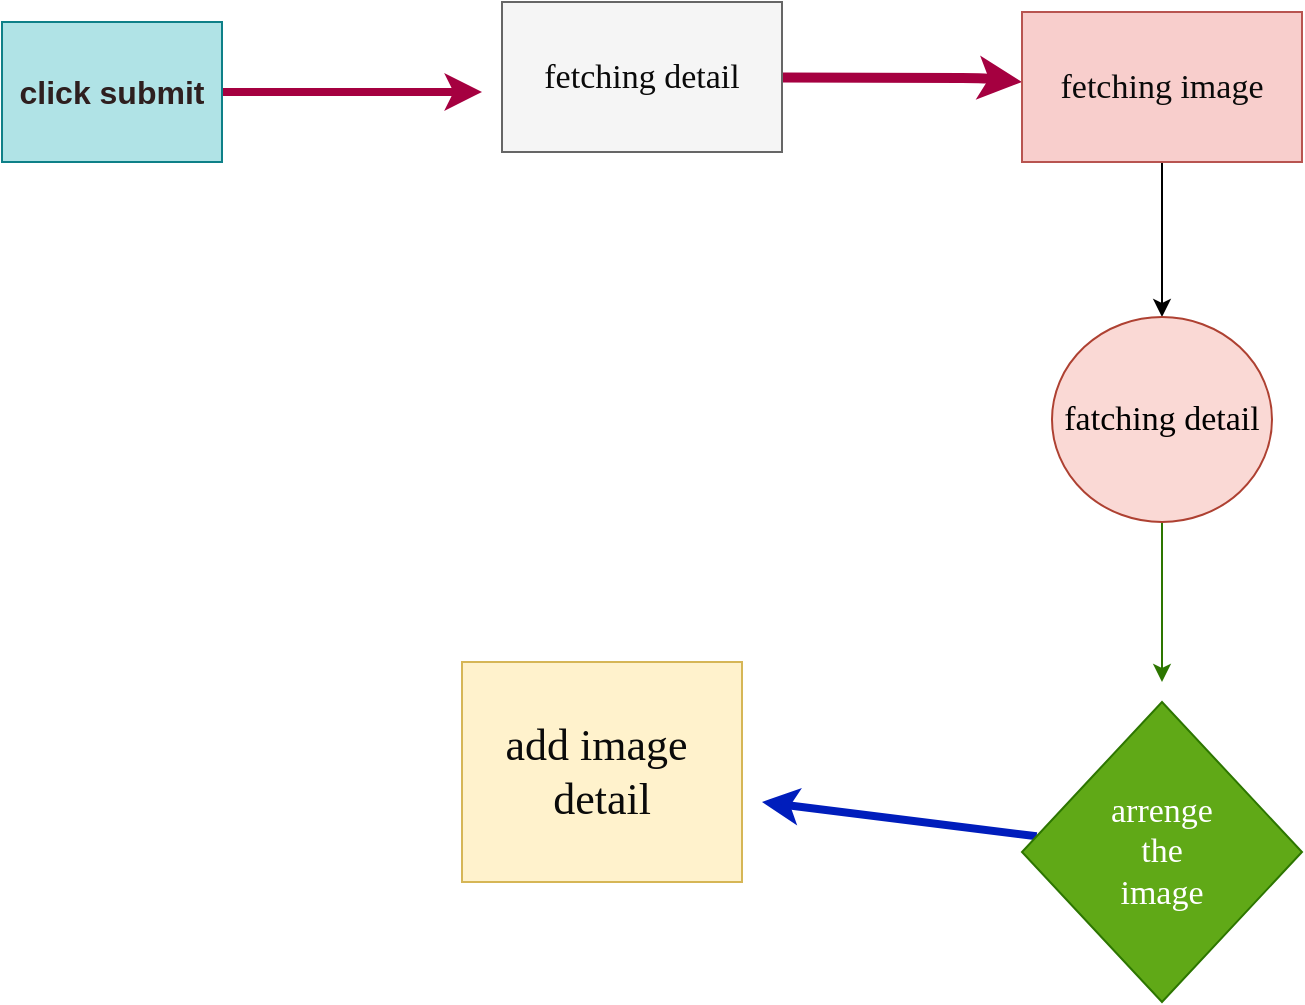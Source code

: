 <mxfile>
    <diagram id="_TGMF0xEv0YuwpSCFXKQ" name="Page-1">
        <mxGraphModel dx="896" dy="608" grid="1" gridSize="10" guides="1" tooltips="1" connect="1" arrows="1" fold="1" page="1" pageScale="1" pageWidth="827" pageHeight="1169" math="0" shadow="0">
            <root>
                <mxCell id="0"/>
                <mxCell id="1" parent="0"/>
                <mxCell id="9" style="edgeStyle=none;html=1;fontFamily=Verdana;fontSize=16;fillColor=#d80073;strokeColor=#A50040;strokeWidth=4;" edge="1" parent="1" source="6">
                    <mxGeometry relative="1" as="geometry">
                        <mxPoint x="340" y="115" as="targetPoint"/>
                    </mxGeometry>
                </mxCell>
                <mxCell id="6" value="" style="shape=table;startSize=0;container=1;collapsible=0;childLayout=tableLayout;fontFamily=Verdana;labelBackgroundColor=#FF0080;labelBorderColor=none;whiteSpace=wrap;fillColor=#b0e3e6;strokeColor=#0e8088;" vertex="1" parent="1">
                    <mxGeometry x="100" y="80" width="110" height="70" as="geometry"/>
                </mxCell>
                <mxCell id="7" value="" style="shape=tableRow;horizontal=0;startSize=0;swimlaneHead=0;swimlaneBody=0;top=0;left=0;bottom=0;right=0;collapsible=0;dropTarget=0;fillColor=none;points=[[0,0.5],[1,0.5]];portConstraint=eastwest;" vertex="1" parent="6">
                    <mxGeometry width="110" height="70" as="geometry"/>
                </mxCell>
                <mxCell id="8" value="&lt;b style=&quot;font-size: 16px;&quot;&gt;&lt;font color=&quot;#2e1f1f&quot;&gt;click submit&lt;/font&gt;&lt;/b&gt;" style="shape=partialRectangle;html=1;whiteSpace=wrap;connectable=0;overflow=hidden;fillColor=none;top=0;left=0;bottom=0;right=0;pointerEvents=1;" vertex="1" parent="7">
                    <mxGeometry width="110" height="70" as="geometry">
                        <mxRectangle width="110" height="70" as="alternateBounds"/>
                    </mxGeometry>
                </mxCell>
                <mxCell id="20" value="" style="edgeStyle=none;html=1;fontFamily=Verdana;fontSize=17;fillColor=#d80073;strokeColor=#A50040;strokeWidth=5;" edge="1" parent="1" source="16">
                    <mxGeometry relative="1" as="geometry">
                        <mxPoint x="610" y="110" as="targetPoint"/>
                        <Array as="points">
                            <mxPoint x="590" y="108"/>
                        </Array>
                    </mxGeometry>
                </mxCell>
                <mxCell id="16" value="" style="shape=table;startSize=0;container=1;collapsible=0;childLayout=tableLayout;labelBackgroundColor=none;labelBorderColor=none;fontFamily=Verdana;fontSize=17;fillColor=#f5f5f5;fontColor=#333333;strokeColor=#666666;" vertex="1" parent="1">
                    <mxGeometry x="350" y="70" width="140" height="75" as="geometry"/>
                </mxCell>
                <mxCell id="17" value="" style="shape=tableRow;horizontal=0;startSize=0;swimlaneHead=0;swimlaneBody=0;top=0;left=0;bottom=0;right=0;collapsible=0;dropTarget=0;fillColor=none;points=[[0,0.5],[1,0.5]];portConstraint=eastwest;labelBackgroundColor=none;labelBorderColor=none;fontFamily=Verdana;fontSize=17;" vertex="1" parent="16">
                    <mxGeometry width="140" height="75" as="geometry"/>
                </mxCell>
                <object label="&lt;font color=&quot;#0a0a0a&quot;&gt;fetching detail&lt;/font&gt;" id="18">
                    <mxCell style="shape=partialRectangle;html=1;whiteSpace=wrap;connectable=0;overflow=hidden;fillColor=none;top=0;left=0;bottom=0;right=0;pointerEvents=1;labelBackgroundColor=none;labelBorderColor=none;fontFamily=Verdana;fontSize=17;" vertex="1" parent="17">
                        <mxGeometry width="140" height="75" as="geometry">
                            <mxRectangle width="140" height="75" as="alternateBounds"/>
                        </mxGeometry>
                    </mxCell>
                </object>
                <mxCell id="25" value="" style="edgeStyle=none;html=1;fontFamily=Verdana;fontSize=17;" edge="1" parent="1" source="21" target="24">
                    <mxGeometry relative="1" as="geometry"/>
                </mxCell>
                <mxCell id="21" value="" style="shape=table;startSize=0;container=1;collapsible=0;childLayout=tableLayout;labelBackgroundColor=none;labelBorderColor=none;fontFamily=Verdana;fontSize=17;fillColor=#f8cecc;strokeColor=#b85450;" vertex="1" parent="1">
                    <mxGeometry x="610" y="75" width="140" height="75" as="geometry"/>
                </mxCell>
                <mxCell id="22" value="" style="shape=tableRow;horizontal=0;startSize=0;swimlaneHead=0;swimlaneBody=0;top=0;left=0;bottom=0;right=0;collapsible=0;dropTarget=0;fillColor=none;points=[[0,0.5],[1,0.5]];portConstraint=eastwest;labelBackgroundColor=none;labelBorderColor=none;fontFamily=Verdana;fontSize=17;" vertex="1" parent="21">
                    <mxGeometry width="140" height="75" as="geometry"/>
                </mxCell>
                <object label="&lt;font color=&quot;#0a0a0a&quot;&gt;fetching image&lt;/font&gt;" id="23">
                    <mxCell style="shape=partialRectangle;html=1;whiteSpace=wrap;connectable=0;overflow=hidden;fillColor=none;top=0;left=0;bottom=0;right=0;pointerEvents=1;labelBackgroundColor=none;labelBorderColor=none;fontFamily=Verdana;fontSize=17;" vertex="1" parent="22">
                        <mxGeometry width="140" height="75" as="geometry">
                            <mxRectangle width="140" height="75" as="alternateBounds"/>
                        </mxGeometry>
                    </mxCell>
                </object>
                <mxCell id="26" style="edgeStyle=none;html=1;fontFamily=Verdana;fontSize=17;fillColor=#60a917;strokeColor=#2D7600;" edge="1" parent="1" source="24">
                    <mxGeometry relative="1" as="geometry">
                        <mxPoint x="680" y="410" as="targetPoint"/>
                    </mxGeometry>
                </mxCell>
                <mxCell id="24" value="&lt;font color=&quot;#000000&quot;&gt;fatching detail&lt;/font&gt;" style="ellipse;whiteSpace=wrap;html=1;fontSize=17;fontFamily=Verdana;startSize=0;labelBackgroundColor=none;labelBorderColor=none;fillColor=#fad9d5;strokeColor=#ae4132;" vertex="1" parent="1">
                    <mxGeometry x="625" y="227.5" width="110" height="102.5" as="geometry"/>
                </mxCell>
                <mxCell id="28" style="edgeStyle=none;html=1;strokeWidth=4;fontFamily=Verdana;fontSize=17;fontColor=#000000;fillColor=#0050ef;strokeColor=#001DBC;" edge="1" parent="1" source="27">
                    <mxGeometry relative="1" as="geometry">
                        <mxPoint x="480" y="470" as="targetPoint"/>
                    </mxGeometry>
                </mxCell>
                <mxCell id="27" value="arrenge&lt;br&gt;the&lt;br&gt;image" style="rhombus;whiteSpace=wrap;html=1;fontSize=17;fontFamily=Verdana;startSize=0;labelBackgroundColor=none;labelBorderColor=none;fillColor=#60a917;fontColor=#ffffff;strokeColor=#2D7600;rounded=1;arcSize=0;" vertex="1" parent="1">
                    <mxGeometry x="610" y="420" width="140" height="150" as="geometry"/>
                </mxCell>
                <mxCell id="29" value="" style="shape=table;startSize=0;container=1;collapsible=0;childLayout=tableLayout;labelBackgroundColor=none;labelBorderColor=none;fontFamily=Verdana;fontSize=17;fillColor=#fff2cc;strokeColor=#d6b656;" vertex="1" parent="1">
                    <mxGeometry x="330" y="400" width="140" height="110" as="geometry"/>
                </mxCell>
                <mxCell id="30" value="" style="shape=tableRow;horizontal=0;startSize=0;swimlaneHead=0;swimlaneBody=0;top=0;left=0;bottom=0;right=0;collapsible=0;dropTarget=0;fillColor=none;points=[[0,0.5],[1,0.5]];portConstraint=eastwest;labelBackgroundColor=none;labelBorderColor=none;fontFamily=Verdana;fontSize=17;" vertex="1" parent="29">
                    <mxGeometry width="140" height="110" as="geometry"/>
                </mxCell>
                <object label="&lt;font style=&quot;font-size: 22px;&quot; color=&quot;#0a0a0a&quot;&gt;add image&amp;nbsp;&lt;br&gt;detail&lt;br&gt;&lt;/font&gt;" id="31">
                    <mxCell style="shape=partialRectangle;html=1;whiteSpace=wrap;connectable=0;overflow=hidden;fillColor=none;top=0;left=0;bottom=0;right=0;pointerEvents=1;labelBackgroundColor=none;labelBorderColor=none;fontFamily=Verdana;fontSize=17;" vertex="1" parent="30">
                        <mxGeometry width="140" height="110" as="geometry">
                            <mxRectangle width="140" height="110" as="alternateBounds"/>
                        </mxGeometry>
                    </mxCell>
                </object>
            </root>
        </mxGraphModel>
    </diagram>
</mxfile>